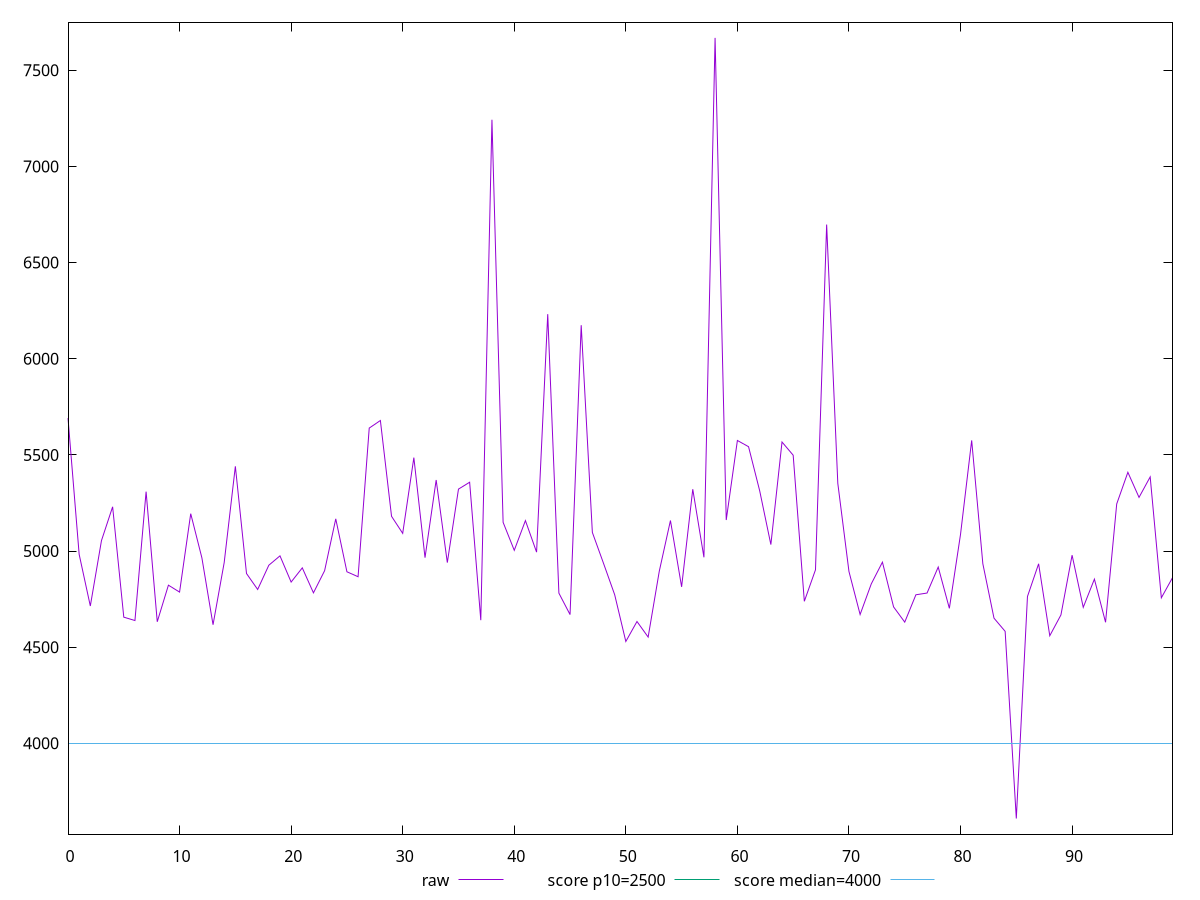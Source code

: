 reset

$raw <<EOF
0 5691.3195000000005
1 4982.826
2 4714.237
3 5054.379
4 5230.165
5 4656.228999999999
6 4638.762
7 5308.871000000001
8 4632.322999999999
9 4822.5689999999995
10 4786.595
11 5194.423999999999
12 4964.782
13 4616.793
14 4940.194000000001
15 5440.713
16 4883.175
17 4800.282500000001
18 4926.241
19 4975.023999999999
20 4838.781000000001
21 4912.593999999999
22 4782.671
23 4897.778
24 5167.433
25 4892.269
26 4866.475
27 5639.549
28 5678.851999999999
29 5180.74
30 5092.016
31 5485.796999999999
32 4965.723
33 5369.455499999999
34 4939.9580000000005
35 5322.165999999999
36 5357.901000000001
37 4640.487000000001
38 7242.784
39 5149.4535
40 5003.831000000001
41 5158.351
42 4994.383
43 6231.762500000001
44 4781.2519999999995
45 4669.550000000001
46 6174.480999999999
47 5096.839
48 4936.109
49 4773.005
50 4529.8145
51 4633.6669999999995
52 4552.7145
53 4895.677
54 5158.733
55 4813.863
56 5321.462
57 4967.483
58 7668.369000000001
59 5161.424
60 5574.974
61 5542.68
62 5312.923
63 5033.585000000001
64 5567.001
65 5498.397500000001
66 4738.65
67 4902.495000000001
68 6697.667
69 5352.335000000001
70 4893.803
71 4670.036
72 4829.147999999999
73 4942.327499999999
74 4709.631000000001
75 4630.4259999999995
76 4772.606
77 4781.668000000001
78 4916.842000000001
79 4702.066
80 5086.848
81 5575.583
82 4933.945
83 4651.1055
84 4582.432999999999
85 3609.1769999999997
86 4763.651
87 4933.798
88 4559.5615
89 4667.749
90 4978.52
91 4707.345499999999
92 4853.967
93 4629.659
94 5245.036999999999
95 5409.543
96 5279.072
97 5385.562000000001
98 4756.8009999999995
99 4861.457
EOF

set key outside below
set xrange [0:99]
set yrange [3527.9931599999995:7749.55284]
set trange [3527.9931599999995:7749.55284]
set terminal svg size 640, 500 enhanced background rgb 'white'
set output "report_00013_2021-02-09T12-04-24.940Z/largest-contentful-paint/samples/pages+cached+noadtech+nomedia+nocss/raw/values.svg"

plot $raw title "raw" with line, \
     2500 title "score p10=2500", \
     4000 title "score median=4000"

reset
